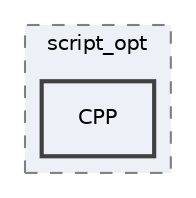 digraph "/Users/jlu/zeek/src/script_opt/CPP"
{
 // LATEX_PDF_SIZE
  edge [fontname="Helvetica",fontsize="10",labelfontname="Helvetica",labelfontsize="10"];
  node [fontname="Helvetica",fontsize="10",shape=record];
  compound=true
  subgraph clusterdir_a9dd9701ec60f3fbcec0002297c05f46 {
    graph [ bgcolor="#edf0f7", pencolor="grey50", style="filled,dashed,", label="script_opt", fontname="Helvetica", fontsize="10", URL="dir_a9dd9701ec60f3fbcec0002297c05f46.html"]
  dir_048426e026ced0854339fdfbc6298033 [shape=box, label="CPP", style="filled,bold,", fillcolor="#edf0f7", color="grey25", URL="dir_048426e026ced0854339fdfbc6298033.html"];
  }
}

